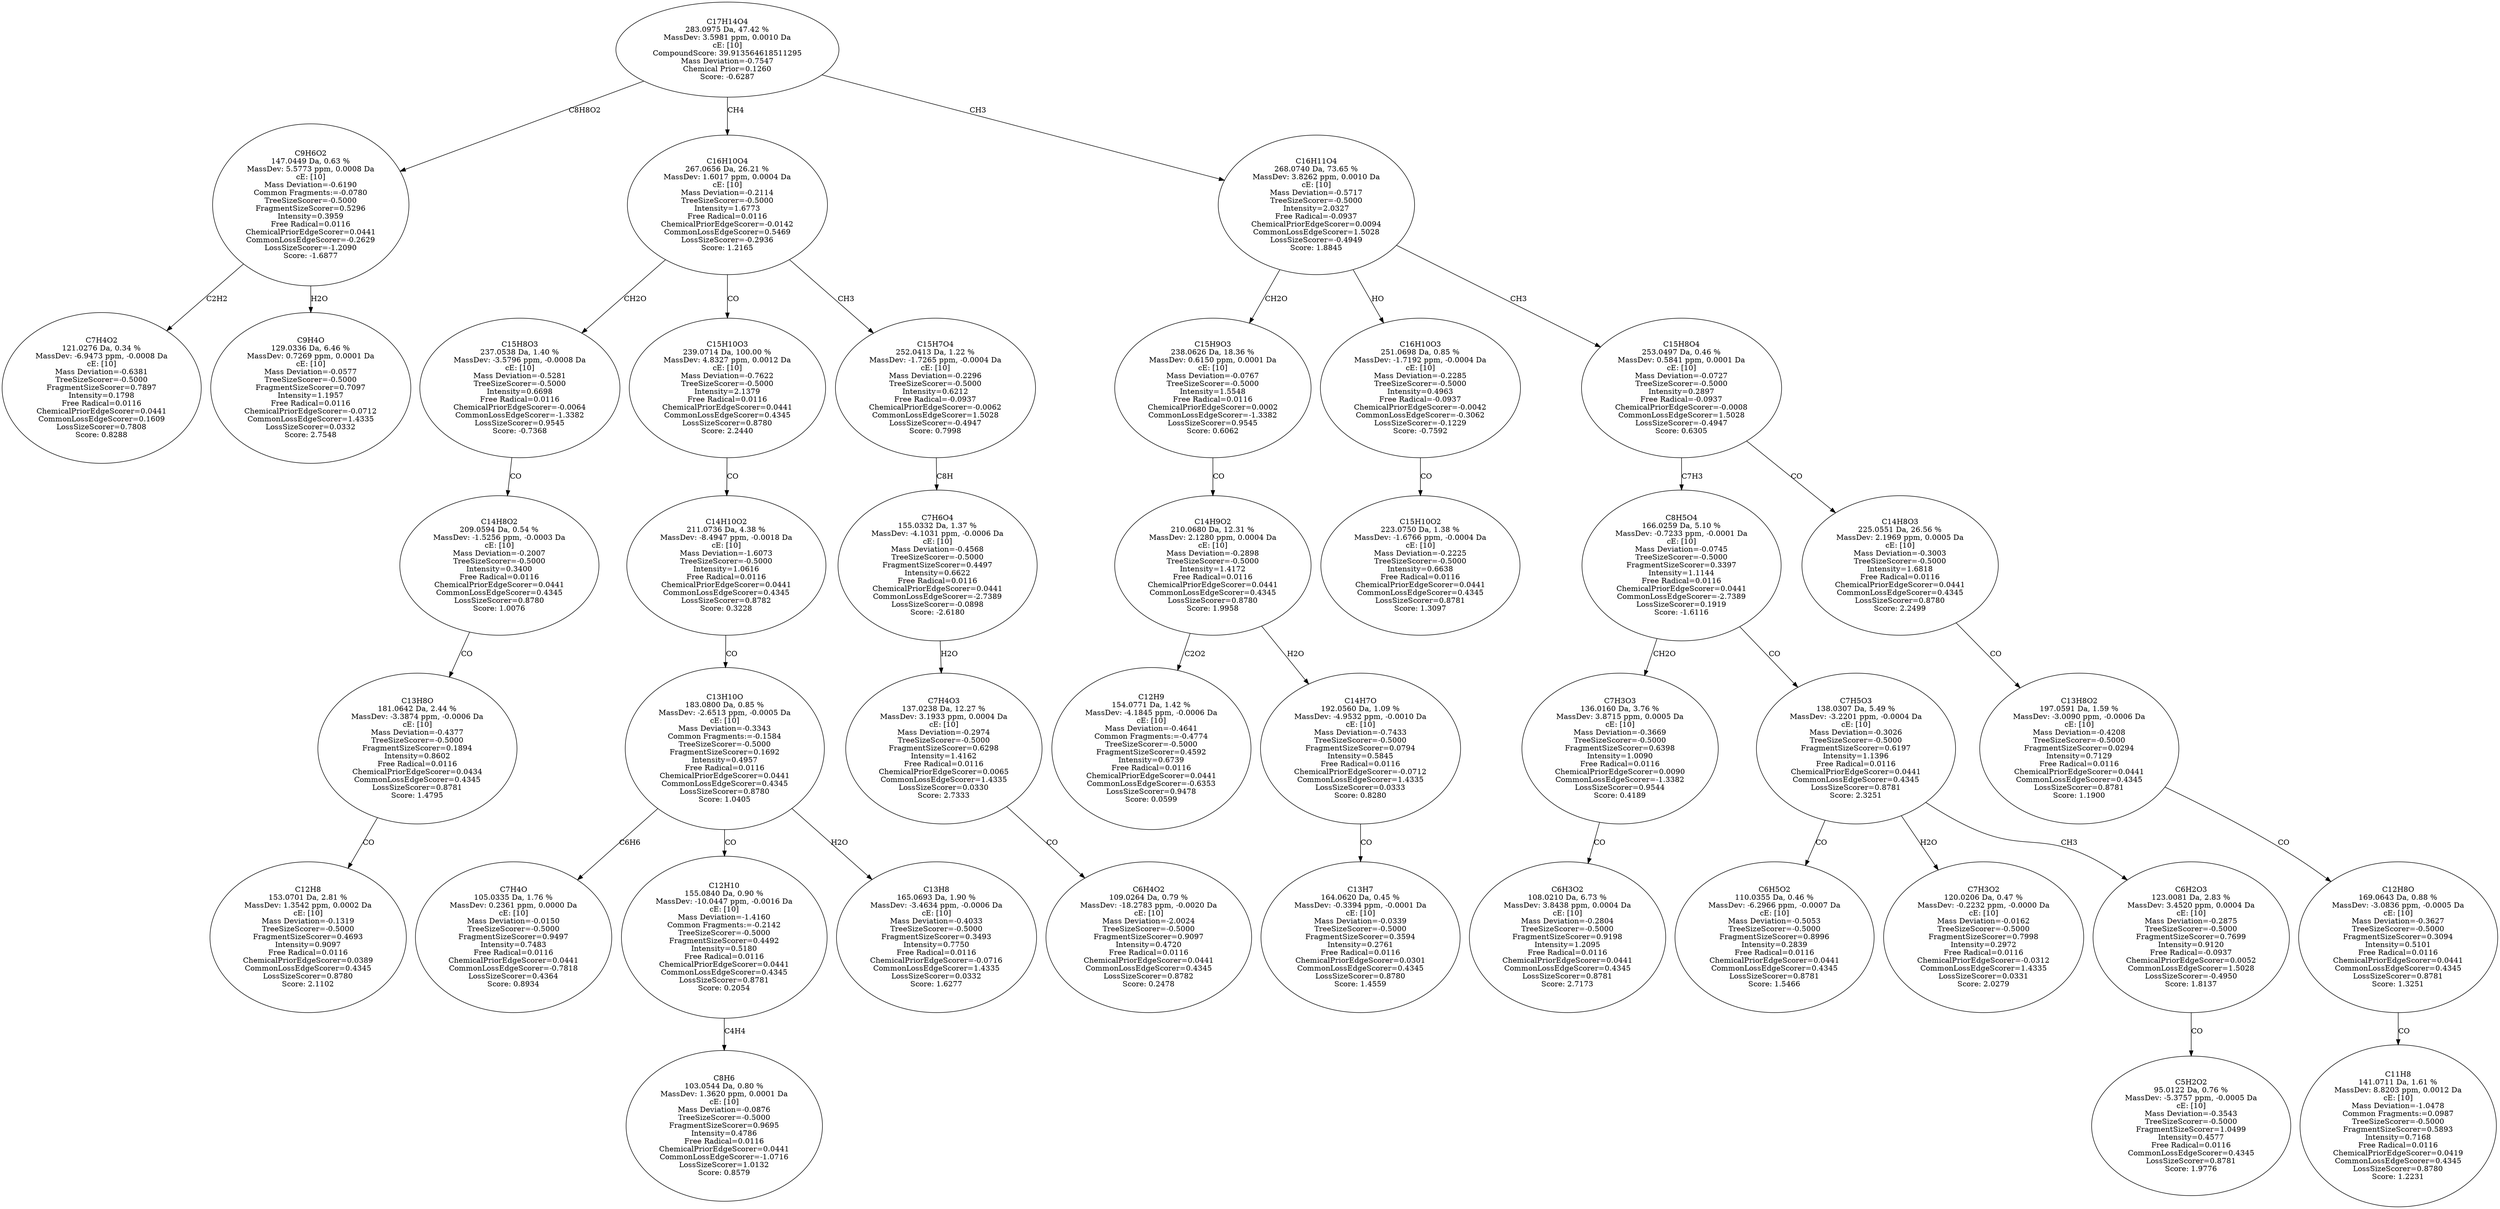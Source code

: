 strict digraph {
v1 [label="C7H4O2\n121.0276 Da, 0.34 %\nMassDev: -6.9473 ppm, -0.0008 Da\ncE: [10]\nMass Deviation=-0.6381\nTreeSizeScorer=-0.5000\nFragmentSizeScorer=0.7897\nIntensity=0.1798\nFree Radical=0.0116\nChemicalPriorEdgeScorer=0.0441\nCommonLossEdgeScorer=0.1609\nLossSizeScorer=0.7808\nScore: 0.8288"];
v2 [label="C9H4O\n129.0336 Da, 6.46 %\nMassDev: 0.7269 ppm, 0.0001 Da\ncE: [10]\nMass Deviation=-0.0577\nTreeSizeScorer=-0.5000\nFragmentSizeScorer=0.7097\nIntensity=1.1957\nFree Radical=0.0116\nChemicalPriorEdgeScorer=-0.0712\nCommonLossEdgeScorer=1.4335\nLossSizeScorer=0.0332\nScore: 2.7548"];
v3 [label="C9H6O2\n147.0449 Da, 0.63 %\nMassDev: 5.5773 ppm, 0.0008 Da\ncE: [10]\nMass Deviation=-0.6190\nCommon Fragments:=-0.0780\nTreeSizeScorer=-0.5000\nFragmentSizeScorer=0.5296\nIntensity=0.3959\nFree Radical=0.0116\nChemicalPriorEdgeScorer=0.0441\nCommonLossEdgeScorer=-0.2629\nLossSizeScorer=-1.2090\nScore: -1.6877"];
v4 [label="C12H8\n153.0701 Da, 2.81 %\nMassDev: 1.3542 ppm, 0.0002 Da\ncE: [10]\nMass Deviation=-0.1319\nTreeSizeScorer=-0.5000\nFragmentSizeScorer=0.4693\nIntensity=0.9097\nFree Radical=0.0116\nChemicalPriorEdgeScorer=0.0389\nCommonLossEdgeScorer=0.4345\nLossSizeScorer=0.8780\nScore: 2.1102"];
v5 [label="C13H8O\n181.0642 Da, 2.44 %\nMassDev: -3.3874 ppm, -0.0006 Da\ncE: [10]\nMass Deviation=-0.4377\nTreeSizeScorer=-0.5000\nFragmentSizeScorer=0.1894\nIntensity=0.8602\nFree Radical=0.0116\nChemicalPriorEdgeScorer=0.0434\nCommonLossEdgeScorer=0.4345\nLossSizeScorer=0.8781\nScore: 1.4795"];
v6 [label="C14H8O2\n209.0594 Da, 0.54 %\nMassDev: -1.5256 ppm, -0.0003 Da\ncE: [10]\nMass Deviation=-0.2007\nTreeSizeScorer=-0.5000\nIntensity=0.3400\nFree Radical=0.0116\nChemicalPriorEdgeScorer=0.0441\nCommonLossEdgeScorer=0.4345\nLossSizeScorer=0.8780\nScore: 1.0076"];
v7 [label="C15H8O3\n237.0538 Da, 1.40 %\nMassDev: -3.5796 ppm, -0.0008 Da\ncE: [10]\nMass Deviation=-0.5281\nTreeSizeScorer=-0.5000\nIntensity=0.6698\nFree Radical=0.0116\nChemicalPriorEdgeScorer=-0.0064\nCommonLossEdgeScorer=-1.3382\nLossSizeScorer=0.9545\nScore: -0.7368"];
v8 [label="C7H4O\n105.0335 Da, 1.76 %\nMassDev: 0.2361 ppm, 0.0000 Da\ncE: [10]\nMass Deviation=-0.0150\nTreeSizeScorer=-0.5000\nFragmentSizeScorer=0.9497\nIntensity=0.7483\nFree Radical=0.0116\nChemicalPriorEdgeScorer=0.0441\nCommonLossEdgeScorer=-0.7818\nLossSizeScorer=0.4364\nScore: 0.8934"];
v9 [label="C8H6\n103.0544 Da, 0.80 %\nMassDev: 1.3620 ppm, 0.0001 Da\ncE: [10]\nMass Deviation=-0.0876\nTreeSizeScorer=-0.5000\nFragmentSizeScorer=0.9695\nIntensity=0.4786\nFree Radical=0.0116\nChemicalPriorEdgeScorer=0.0441\nCommonLossEdgeScorer=-1.0716\nLossSizeScorer=1.0132\nScore: 0.8579"];
v10 [label="C12H10\n155.0840 Da, 0.90 %\nMassDev: -10.0447 ppm, -0.0016 Da\ncE: [10]\nMass Deviation=-1.4160\nCommon Fragments:=-0.2142\nTreeSizeScorer=-0.5000\nFragmentSizeScorer=0.4492\nIntensity=0.5180\nFree Radical=0.0116\nChemicalPriorEdgeScorer=0.0441\nCommonLossEdgeScorer=0.4345\nLossSizeScorer=0.8781\nScore: 0.2054"];
v11 [label="C13H8\n165.0693 Da, 1.90 %\nMassDev: -3.4634 ppm, -0.0006 Da\ncE: [10]\nMass Deviation=-0.4033\nTreeSizeScorer=-0.5000\nFragmentSizeScorer=0.3493\nIntensity=0.7750\nFree Radical=0.0116\nChemicalPriorEdgeScorer=-0.0716\nCommonLossEdgeScorer=1.4335\nLossSizeScorer=0.0332\nScore: 1.6277"];
v12 [label="C13H10O\n183.0800 Da, 0.85 %\nMassDev: -2.6513 ppm, -0.0005 Da\ncE: [10]\nMass Deviation=-0.3343\nCommon Fragments:=-0.1584\nTreeSizeScorer=-0.5000\nFragmentSizeScorer=0.1692\nIntensity=0.4957\nFree Radical=0.0116\nChemicalPriorEdgeScorer=0.0441\nCommonLossEdgeScorer=0.4345\nLossSizeScorer=0.8780\nScore: 1.0405"];
v13 [label="C14H10O2\n211.0736 Da, 4.38 %\nMassDev: -8.4947 ppm, -0.0018 Da\ncE: [10]\nMass Deviation=-1.6073\nTreeSizeScorer=-0.5000\nIntensity=1.0616\nFree Radical=0.0116\nChemicalPriorEdgeScorer=0.0441\nCommonLossEdgeScorer=0.4345\nLossSizeScorer=0.8782\nScore: 0.3228"];
v14 [label="C15H10O3\n239.0714 Da, 100.00 %\nMassDev: 4.8327 ppm, 0.0012 Da\ncE: [10]\nMass Deviation=-0.7622\nTreeSizeScorer=-0.5000\nIntensity=2.1379\nFree Radical=0.0116\nChemicalPriorEdgeScorer=0.0441\nCommonLossEdgeScorer=0.4345\nLossSizeScorer=0.8780\nScore: 2.2440"];
v15 [label="C6H4O2\n109.0264 Da, 0.79 %\nMassDev: -18.2783 ppm, -0.0020 Da\ncE: [10]\nMass Deviation=-2.0024\nTreeSizeScorer=-0.5000\nFragmentSizeScorer=0.9097\nIntensity=0.4720\nFree Radical=0.0116\nChemicalPriorEdgeScorer=0.0441\nCommonLossEdgeScorer=0.4345\nLossSizeScorer=0.8782\nScore: 0.2478"];
v16 [label="C7H4O3\n137.0238 Da, 12.27 %\nMassDev: 3.1933 ppm, 0.0004 Da\ncE: [10]\nMass Deviation=-0.2974\nTreeSizeScorer=-0.5000\nFragmentSizeScorer=0.6298\nIntensity=1.4162\nFree Radical=0.0116\nChemicalPriorEdgeScorer=0.0065\nCommonLossEdgeScorer=1.4335\nLossSizeScorer=0.0330\nScore: 2.7333"];
v17 [label="C7H6O4\n155.0332 Da, 1.37 %\nMassDev: -4.1031 ppm, -0.0006 Da\ncE: [10]\nMass Deviation=-0.4568\nTreeSizeScorer=-0.5000\nFragmentSizeScorer=0.4497\nIntensity=0.6622\nFree Radical=0.0116\nChemicalPriorEdgeScorer=0.0441\nCommonLossEdgeScorer=-2.7389\nLossSizeScorer=-0.0898\nScore: -2.6180"];
v18 [label="C15H7O4\n252.0413 Da, 1.22 %\nMassDev: -1.7265 ppm, -0.0004 Da\ncE: [10]\nMass Deviation=-0.2296\nTreeSizeScorer=-0.5000\nIntensity=0.6212\nFree Radical=-0.0937\nChemicalPriorEdgeScorer=-0.0062\nCommonLossEdgeScorer=1.5028\nLossSizeScorer=-0.4947\nScore: 0.7998"];
v19 [label="C16H10O4\n267.0656 Da, 26.21 %\nMassDev: 1.6017 ppm, 0.0004 Da\ncE: [10]\nMass Deviation=-0.2114\nTreeSizeScorer=-0.5000\nIntensity=1.6773\nFree Radical=0.0116\nChemicalPriorEdgeScorer=-0.0142\nCommonLossEdgeScorer=0.5469\nLossSizeScorer=-0.2936\nScore: 1.2165"];
v20 [label="C12H9\n154.0771 Da, 1.42 %\nMassDev: -4.1845 ppm, -0.0006 Da\ncE: [10]\nMass Deviation=-0.4641\nCommon Fragments:=-0.4774\nTreeSizeScorer=-0.5000\nFragmentSizeScorer=0.4592\nIntensity=0.6739\nFree Radical=0.0116\nChemicalPriorEdgeScorer=0.0441\nCommonLossEdgeScorer=-0.6353\nLossSizeScorer=0.9478\nScore: 0.0599"];
v21 [label="C13H7\n164.0620 Da, 0.45 %\nMassDev: -0.3394 ppm, -0.0001 Da\ncE: [10]\nMass Deviation=-0.0339\nTreeSizeScorer=-0.5000\nFragmentSizeScorer=0.3594\nIntensity=0.2761\nFree Radical=0.0116\nChemicalPriorEdgeScorer=0.0301\nCommonLossEdgeScorer=0.4345\nLossSizeScorer=0.8780\nScore: 1.4559"];
v22 [label="C14H7O\n192.0560 Da, 1.09 %\nMassDev: -4.9532 ppm, -0.0010 Da\ncE: [10]\nMass Deviation=-0.7433\nTreeSizeScorer=-0.5000\nFragmentSizeScorer=0.0794\nIntensity=0.5845\nFree Radical=0.0116\nChemicalPriorEdgeScorer=-0.0712\nCommonLossEdgeScorer=1.4335\nLossSizeScorer=0.0333\nScore: 0.8280"];
v23 [label="C14H9O2\n210.0680 Da, 12.31 %\nMassDev: 2.1280 ppm, 0.0004 Da\ncE: [10]\nMass Deviation=-0.2898\nTreeSizeScorer=-0.5000\nIntensity=1.4172\nFree Radical=0.0116\nChemicalPriorEdgeScorer=0.0441\nCommonLossEdgeScorer=0.4345\nLossSizeScorer=0.8780\nScore: 1.9958"];
v24 [label="C15H9O3\n238.0626 Da, 18.36 %\nMassDev: 0.6150 ppm, 0.0001 Da\ncE: [10]\nMass Deviation=-0.0767\nTreeSizeScorer=-0.5000\nIntensity=1.5548\nFree Radical=0.0116\nChemicalPriorEdgeScorer=0.0002\nCommonLossEdgeScorer=-1.3382\nLossSizeScorer=0.9545\nScore: 0.6062"];
v25 [label="C15H10O2\n223.0750 Da, 1.38 %\nMassDev: -1.6766 ppm, -0.0004 Da\ncE: [10]\nMass Deviation=-0.2225\nTreeSizeScorer=-0.5000\nIntensity=0.6638\nFree Radical=0.0116\nChemicalPriorEdgeScorer=0.0441\nCommonLossEdgeScorer=0.4345\nLossSizeScorer=0.8781\nScore: 1.3097"];
v26 [label="C16H10O3\n251.0698 Da, 0.85 %\nMassDev: -1.7192 ppm, -0.0004 Da\ncE: [10]\nMass Deviation=-0.2285\nTreeSizeScorer=-0.5000\nIntensity=0.4963\nFree Radical=-0.0937\nChemicalPriorEdgeScorer=-0.0042\nCommonLossEdgeScorer=-0.3062\nLossSizeScorer=-0.1229\nScore: -0.7592"];
v27 [label="C6H3O2\n108.0210 Da, 6.73 %\nMassDev: 3.8438 ppm, 0.0004 Da\ncE: [10]\nMass Deviation=-0.2804\nTreeSizeScorer=-0.5000\nFragmentSizeScorer=0.9198\nIntensity=1.2095\nFree Radical=0.0116\nChemicalPriorEdgeScorer=0.0441\nCommonLossEdgeScorer=0.4345\nLossSizeScorer=0.8781\nScore: 2.7173"];
v28 [label="C7H3O3\n136.0160 Da, 3.76 %\nMassDev: 3.8715 ppm, 0.0005 Da\ncE: [10]\nMass Deviation=-0.3669\nTreeSizeScorer=-0.5000\nFragmentSizeScorer=0.6398\nIntensity=1.0090\nFree Radical=0.0116\nChemicalPriorEdgeScorer=0.0090\nCommonLossEdgeScorer=-1.3382\nLossSizeScorer=0.9544\nScore: 0.4189"];
v29 [label="C6H5O2\n110.0355 Da, 0.46 %\nMassDev: -6.2966 ppm, -0.0007 Da\ncE: [10]\nMass Deviation=-0.5053\nTreeSizeScorer=-0.5000\nFragmentSizeScorer=0.8996\nIntensity=0.2839\nFree Radical=0.0116\nChemicalPriorEdgeScorer=0.0441\nCommonLossEdgeScorer=0.4345\nLossSizeScorer=0.8781\nScore: 1.5466"];
v30 [label="C7H3O2\n120.0206 Da, 0.47 %\nMassDev: -0.2232 ppm, -0.0000 Da\ncE: [10]\nMass Deviation=-0.0162\nTreeSizeScorer=-0.5000\nFragmentSizeScorer=0.7998\nIntensity=0.2972\nFree Radical=0.0116\nChemicalPriorEdgeScorer=-0.0312\nCommonLossEdgeScorer=1.4335\nLossSizeScorer=0.0331\nScore: 2.0279"];
v31 [label="C5H2O2\n95.0122 Da, 0.76 %\nMassDev: -5.3757 ppm, -0.0005 Da\ncE: [10]\nMass Deviation=-0.3543\nTreeSizeScorer=-0.5000\nFragmentSizeScorer=1.0499\nIntensity=0.4577\nFree Radical=0.0116\nCommonLossEdgeScorer=0.4345\nLossSizeScorer=0.8781\nScore: 1.9776"];
v32 [label="C6H2O3\n123.0081 Da, 2.83 %\nMassDev: 3.4520 ppm, 0.0004 Da\ncE: [10]\nMass Deviation=-0.2875\nTreeSizeScorer=-0.5000\nFragmentSizeScorer=0.7699\nIntensity=0.9120\nFree Radical=-0.0937\nChemicalPriorEdgeScorer=0.0052\nCommonLossEdgeScorer=1.5028\nLossSizeScorer=-0.4950\nScore: 1.8137"];
v33 [label="C7H5O3\n138.0307 Da, 5.49 %\nMassDev: -3.2201 ppm, -0.0004 Da\ncE: [10]\nMass Deviation=-0.3026\nTreeSizeScorer=-0.5000\nFragmentSizeScorer=0.6197\nIntensity=1.1396\nFree Radical=0.0116\nChemicalPriorEdgeScorer=0.0441\nCommonLossEdgeScorer=0.4345\nLossSizeScorer=0.8781\nScore: 2.3251"];
v34 [label="C8H5O4\n166.0259 Da, 5.10 %\nMassDev: -0.7233 ppm, -0.0001 Da\ncE: [10]\nMass Deviation=-0.0745\nTreeSizeScorer=-0.5000\nFragmentSizeScorer=0.3397\nIntensity=1.1144\nFree Radical=0.0116\nChemicalPriorEdgeScorer=0.0441\nCommonLossEdgeScorer=-2.7389\nLossSizeScorer=0.1919\nScore: -1.6116"];
v35 [label="C11H8\n141.0711 Da, 1.61 %\nMassDev: 8.8203 ppm, 0.0012 Da\ncE: [10]\nMass Deviation=-1.0478\nCommon Fragments:=0.0987\nTreeSizeScorer=-0.5000\nFragmentSizeScorer=0.5893\nIntensity=0.7168\nFree Radical=0.0116\nChemicalPriorEdgeScorer=0.0419\nCommonLossEdgeScorer=0.4345\nLossSizeScorer=0.8780\nScore: 1.2231"];
v36 [label="C12H8O\n169.0643 Da, 0.88 %\nMassDev: -3.0836 ppm, -0.0005 Da\ncE: [10]\nMass Deviation=-0.3627\nTreeSizeScorer=-0.5000\nFragmentSizeScorer=0.3094\nIntensity=0.5101\nFree Radical=0.0116\nChemicalPriorEdgeScorer=0.0441\nCommonLossEdgeScorer=0.4345\nLossSizeScorer=0.8781\nScore: 1.3251"];
v37 [label="C13H8O2\n197.0591 Da, 1.59 %\nMassDev: -3.0090 ppm, -0.0006 Da\ncE: [10]\nMass Deviation=-0.4208\nTreeSizeScorer=-0.5000\nFragmentSizeScorer=0.0294\nIntensity=0.7129\nFree Radical=0.0116\nChemicalPriorEdgeScorer=0.0441\nCommonLossEdgeScorer=0.4345\nLossSizeScorer=0.8781\nScore: 1.1900"];
v38 [label="C14H8O3\n225.0551 Da, 26.56 %\nMassDev: 2.1969 ppm, 0.0005 Da\ncE: [10]\nMass Deviation=-0.3003\nTreeSizeScorer=-0.5000\nIntensity=1.6818\nFree Radical=0.0116\nChemicalPriorEdgeScorer=0.0441\nCommonLossEdgeScorer=0.4345\nLossSizeScorer=0.8780\nScore: 2.2499"];
v39 [label="C15H8O4\n253.0497 Da, 0.46 %\nMassDev: 0.5841 ppm, 0.0001 Da\ncE: [10]\nMass Deviation=-0.0727\nTreeSizeScorer=-0.5000\nIntensity=0.2897\nFree Radical=-0.0937\nChemicalPriorEdgeScorer=-0.0008\nCommonLossEdgeScorer=1.5028\nLossSizeScorer=-0.4947\nScore: 0.6305"];
v40 [label="C16H11O4\n268.0740 Da, 73.65 %\nMassDev: 3.8262 ppm, 0.0010 Da\ncE: [10]\nMass Deviation=-0.5717\nTreeSizeScorer=-0.5000\nIntensity=2.0327\nFree Radical=-0.0937\nChemicalPriorEdgeScorer=0.0094\nCommonLossEdgeScorer=1.5028\nLossSizeScorer=-0.4949\nScore: 1.8845"];
v41 [label="C17H14O4\n283.0975 Da, 47.42 %\nMassDev: 3.5981 ppm, 0.0010 Da\ncE: [10]\nCompoundScore: 39.913564618511295\nMass Deviation=-0.7547\nChemical Prior=0.1260\nScore: -0.6287"];
v3 -> v1 [label="C2H2"];
v3 -> v2 [label="H2O"];
v41 -> v3 [label="C8H8O2"];
v5 -> v4 [label="CO"];
v6 -> v5 [label="CO"];
v7 -> v6 [label="CO"];
v19 -> v7 [label="CH2O"];
v12 -> v8 [label="C6H6"];
v10 -> v9 [label="C4H4"];
v12 -> v10 [label="CO"];
v12 -> v11 [label="H2O"];
v13 -> v12 [label="CO"];
v14 -> v13 [label="CO"];
v19 -> v14 [label="CO"];
v16 -> v15 [label="CO"];
v17 -> v16 [label="H2O"];
v18 -> v17 [label="C8H"];
v19 -> v18 [label="CH3"];
v41 -> v19 [label="CH4"];
v23 -> v20 [label="C2O2"];
v22 -> v21 [label="CO"];
v23 -> v22 [label="H2O"];
v24 -> v23 [label="CO"];
v40 -> v24 [label="CH2O"];
v26 -> v25 [label="CO"];
v40 -> v26 [label="HO"];
v28 -> v27 [label="CO"];
v34 -> v28 [label="CH2O"];
v33 -> v29 [label="CO"];
v33 -> v30 [label="H2O"];
v32 -> v31 [label="CO"];
v33 -> v32 [label="CH3"];
v34 -> v33 [label="CO"];
v39 -> v34 [label="C7H3"];
v36 -> v35 [label="CO"];
v37 -> v36 [label="CO"];
v38 -> v37 [label="CO"];
v39 -> v38 [label="CO"];
v40 -> v39 [label="CH3"];
v41 -> v40 [label="CH3"];
}